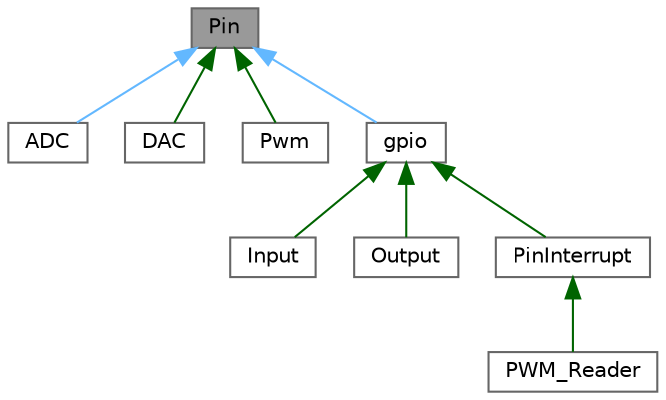 digraph "Pin"
{
 // LATEX_PDF_SIZE
  bgcolor="transparent";
  edge [fontname=Helvetica,fontsize=10,labelfontname=Helvetica,labelfontsize=10];
  node [fontname=Helvetica,fontsize=10,shape=box,height=0.2,width=0.4];
  Node1 [id="Node000001",label="Pin",height=0.2,width=0.4,color="gray40", fillcolor="grey60", style="filled", fontcolor="black",tooltip="Clase del objeto Pin."];
  Node1 -> Node2 [id="edge9_Node000001_Node000002",dir="back",color="steelblue1",style="solid",tooltip=" "];
  Node2 [id="Node000002",label="ADC",height=0.2,width=0.4,color="gray40", fillcolor="white", style="filled",URL="$class_a_d_c.html",tooltip="Clase del objeto ADC FUNCIONAMIENTO: La clase ADC utiliza el ADCGroup para poder ser manejada de form..."];
  Node1 -> Node3 [id="edge10_Node000001_Node000003",dir="back",color="darkgreen",style="solid",tooltip=" "];
  Node3 [id="Node000003",label="DAC",height=0.2,width=0.4,color="gray40", fillcolor="white", style="filled",URL="$class_d_a_c.html",tooltip="Clase del objeto DAC FUNCIONAMIENTO: Realiza una conversion digital->analógica en un rango desde 0 ha..."];
  Node1 -> Node4 [id="edge11_Node000001_Node000004",dir="back",color="darkgreen",style="solid",tooltip=" "];
  Node4 [id="Node000004",label="Pwm",height=0.2,width=0.4,color="gray40", fillcolor="white", style="filled",URL="$class_pwm.html",tooltip="Clase del objeto Pwm."];
  Node1 -> Node5 [id="edge12_Node000001_Node000005",dir="back",color="steelblue1",style="solid",tooltip=" "];
  Node5 [id="Node000005",label="gpio",height=0.2,width=0.4,color="gray40", fillcolor="white", style="filled",URL="$classgpio.html",tooltip="Clase del objeto gpio."];
  Node5 -> Node6 [id="edge13_Node000005_Node000006",dir="back",color="darkgreen",style="solid",tooltip=" "];
  Node6 [id="Node000006",label="Input",height=0.2,width=0.4,color="gray40", fillcolor="white", style="filled",URL="$class_input.html",tooltip="Clase del objeto Input."];
  Node5 -> Node7 [id="edge14_Node000005_Node000007",dir="back",color="darkgreen",style="solid",tooltip=" "];
  Node7 [id="Node000007",label="Output",height=0.2,width=0.4,color="gray40", fillcolor="white", style="filled",URL="$class_output.html",tooltip="Clase del objeto outputs."];
  Node5 -> Node8 [id="edge15_Node000005_Node000008",dir="back",color="darkgreen",style="solid",tooltip=" "];
  Node8 [id="Node000008",label="PinInterrupt",height=0.2,width=0.4,color="gray40", fillcolor="white", style="filled",URL="$class_pin_interrupt.html",tooltip="Clase del objeto Pin_interrupt El objeto Pin_interrupt debe ser heredado por cualquier objeto que des..."];
  Node8 -> Node9 [id="edge16_Node000008_Node000009",dir="back",color="darkgreen",style="solid",tooltip=" "];
  Node9 [id="Node000009",label="PWM_Reader",height=0.2,width=0.4,color="gray40", fillcolor="white", style="filled",URL="$class_p_w_m___reader.html",tooltip="Clase del objeto PWM_Reader."];
}
